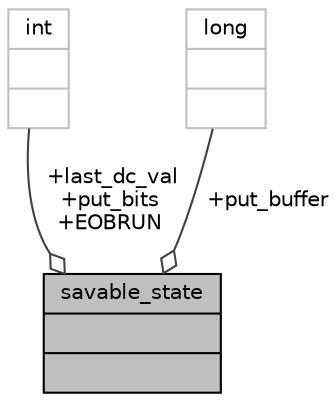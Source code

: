 digraph "savable_state"
{
 // LATEX_PDF_SIZE
  bgcolor="transparent";
  edge [fontname="Helvetica",fontsize="10",labelfontname="Helvetica",labelfontsize="10"];
  node [fontname="Helvetica",fontsize="10",shape=record];
  Node1 [label="{savable_state\n||}",height=0.2,width=0.4,color="black", fillcolor="grey75", style="filled", fontcolor="black",tooltip=" "];
  Node2 -> Node1 [color="grey25",fontsize="10",style="solid",label=" +last_dc_val\n+put_bits\n+EOBRUN" ,arrowhead="odiamond"];
  Node2 [label="{int\n||}",height=0.2,width=0.4,color="grey75",tooltip=" "];
  Node3 -> Node1 [color="grey25",fontsize="10",style="solid",label=" +put_buffer" ,arrowhead="odiamond"];
  Node3 [label="{long\n||}",height=0.2,width=0.4,color="grey75",tooltip=" "];
}
